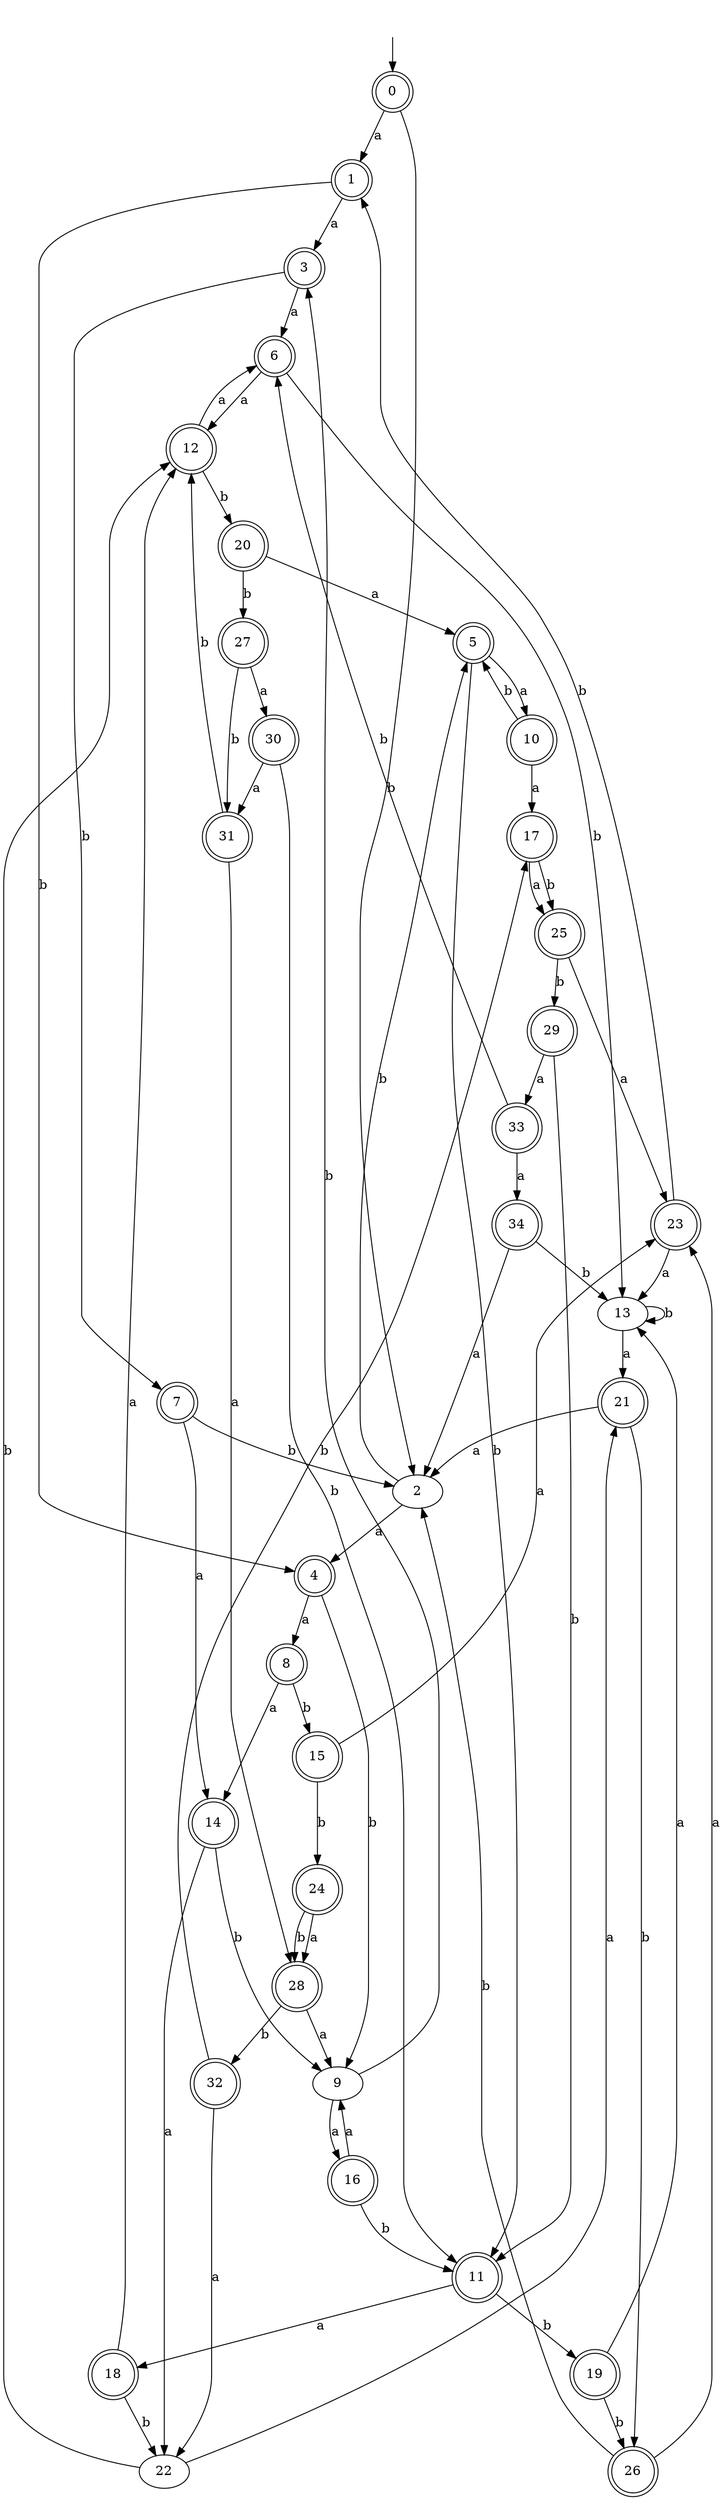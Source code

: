 digraph RandomDFA {
  __start0 [label="", shape=none];
  __start0 -> 0 [label=""];
  0 [shape=circle] [shape=doublecircle]
  0 -> 1 [label="a"]
  0 -> 2 [label="b"]
  1 [shape=doublecircle]
  1 -> 3 [label="a"]
  1 -> 4 [label="b"]
  2
  2 -> 4 [label="a"]
  2 -> 5 [label="b"]
  3 [shape=doublecircle]
  3 -> 6 [label="a"]
  3 -> 7 [label="b"]
  4 [shape=doublecircle]
  4 -> 8 [label="a"]
  4 -> 9 [label="b"]
  5 [shape=doublecircle]
  5 -> 10 [label="a"]
  5 -> 11 [label="b"]
  6 [shape=doublecircle]
  6 -> 12 [label="a"]
  6 -> 13 [label="b"]
  7 [shape=doublecircle]
  7 -> 14 [label="a"]
  7 -> 2 [label="b"]
  8 [shape=doublecircle]
  8 -> 14 [label="a"]
  8 -> 15 [label="b"]
  9
  9 -> 16 [label="a"]
  9 -> 3 [label="b"]
  10 [shape=doublecircle]
  10 -> 17 [label="a"]
  10 -> 5 [label="b"]
  11 [shape=doublecircle]
  11 -> 18 [label="a"]
  11 -> 19 [label="b"]
  12 [shape=doublecircle]
  12 -> 6 [label="a"]
  12 -> 20 [label="b"]
  13
  13 -> 21 [label="a"]
  13 -> 13 [label="b"]
  14 [shape=doublecircle]
  14 -> 22 [label="a"]
  14 -> 9 [label="b"]
  15 [shape=doublecircle]
  15 -> 23 [label="a"]
  15 -> 24 [label="b"]
  16 [shape=doublecircle]
  16 -> 9 [label="a"]
  16 -> 11 [label="b"]
  17 [shape=doublecircle]
  17 -> 25 [label="a"]
  17 -> 25 [label="b"]
  18 [shape=doublecircle]
  18 -> 12 [label="a"]
  18 -> 22 [label="b"]
  19 [shape=doublecircle]
  19 -> 13 [label="a"]
  19 -> 26 [label="b"]
  20 [shape=doublecircle]
  20 -> 5 [label="a"]
  20 -> 27 [label="b"]
  21 [shape=doublecircle]
  21 -> 2 [label="a"]
  21 -> 26 [label="b"]
  22
  22 -> 21 [label="a"]
  22 -> 12 [label="b"]
  23 [shape=doublecircle]
  23 -> 13 [label="a"]
  23 -> 1 [label="b"]
  24 [shape=doublecircle]
  24 -> 28 [label="a"]
  24 -> 28 [label="b"]
  25 [shape=doublecircle]
  25 -> 23 [label="a"]
  25 -> 29 [label="b"]
  26 [shape=doublecircle]
  26 -> 23 [label="a"]
  26 -> 2 [label="b"]
  27 [shape=doublecircle]
  27 -> 30 [label="a"]
  27 -> 31 [label="b"]
  28 [shape=doublecircle]
  28 -> 9 [label="a"]
  28 -> 32 [label="b"]
  29 [shape=doublecircle]
  29 -> 33 [label="a"]
  29 -> 11 [label="b"]
  30 [shape=doublecircle]
  30 -> 31 [label="a"]
  30 -> 11 [label="b"]
  31 [shape=doublecircle]
  31 -> 28 [label="a"]
  31 -> 12 [label="b"]
  32 [shape=doublecircle]
  32 -> 22 [label="a"]
  32 -> 17 [label="b"]
  33 [shape=doublecircle]
  33 -> 34 [label="a"]
  33 -> 6 [label="b"]
  34 [shape=doublecircle]
  34 -> 2 [label="a"]
  34 -> 13 [label="b"]
}
